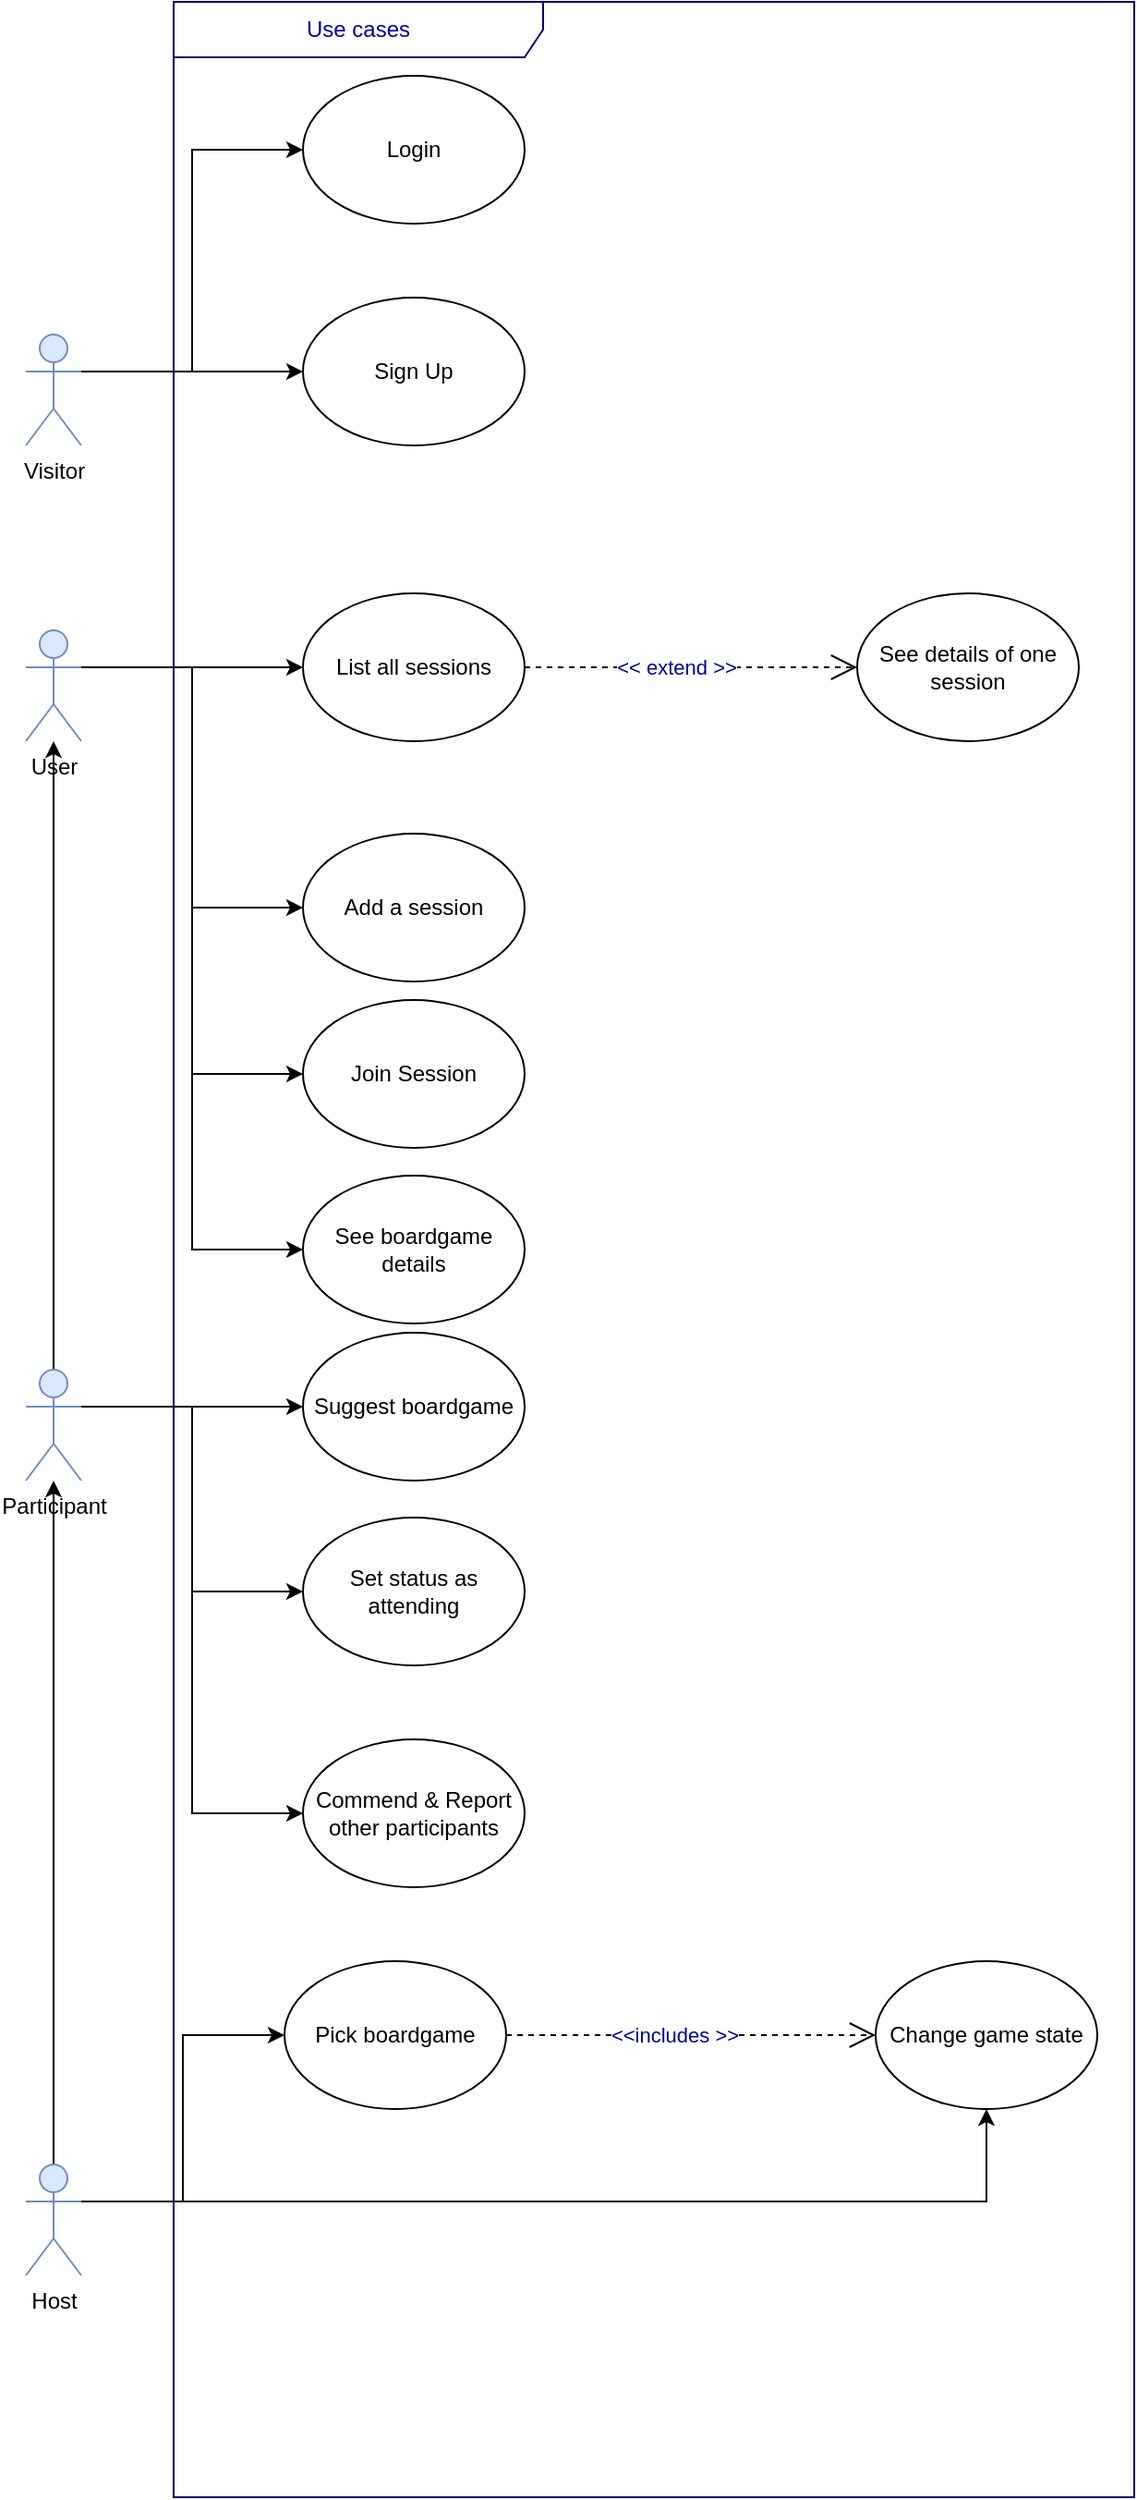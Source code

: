 <mxfile version="22.1.11" type="device">
  <diagram name="Page-1" id="noaU3ogScKFpp8RVBQ-J">
    <mxGraphModel dx="994" dy="638" grid="1" gridSize="10" guides="1" tooltips="1" connect="1" arrows="1" fold="1" page="1" pageScale="1" pageWidth="850" pageHeight="1100" math="0" shadow="0">
      <root>
        <mxCell id="0" />
        <mxCell id="1" parent="0" />
        <mxCell id="O52umq5jLyG61Uw0eohc-13" style="edgeStyle=orthogonalEdgeStyle;rounded=0;orthogonalLoop=1;jettySize=auto;html=1;exitX=1;exitY=0.333;exitDx=0;exitDy=0;exitPerimeter=0;entryX=0;entryY=0.5;entryDx=0;entryDy=0;" edge="1" parent="1" source="O52umq5jLyG61Uw0eohc-7" target="O52umq5jLyG61Uw0eohc-11">
          <mxGeometry relative="1" as="geometry" />
        </mxCell>
        <mxCell id="O52umq5jLyG61Uw0eohc-7" value="&lt;div&gt;Visitor&lt;/div&gt;" style="shape=umlActor;verticalLabelPosition=bottom;verticalAlign=top;html=1;fillColor=#dae8fc;strokeColor=#6c8ebf;" vertex="1" parent="1">
          <mxGeometry x="120" y="180" width="30" height="60" as="geometry" />
        </mxCell>
        <mxCell id="O52umq5jLyG61Uw0eohc-20" style="edgeStyle=orthogonalEdgeStyle;rounded=0;orthogonalLoop=1;jettySize=auto;html=1;exitX=1;exitY=0.333;exitDx=0;exitDy=0;exitPerimeter=0;entryX=0;entryY=0.5;entryDx=0;entryDy=0;" edge="1" parent="1" source="O52umq5jLyG61Uw0eohc-8" target="O52umq5jLyG61Uw0eohc-15">
          <mxGeometry relative="1" as="geometry" />
        </mxCell>
        <mxCell id="O52umq5jLyG61Uw0eohc-22" style="edgeStyle=orthogonalEdgeStyle;rounded=0;orthogonalLoop=1;jettySize=auto;html=1;exitX=1;exitY=0.333;exitDx=0;exitDy=0;exitPerimeter=0;entryX=0;entryY=0.5;entryDx=0;entryDy=0;" edge="1" parent="1" source="O52umq5jLyG61Uw0eohc-8" target="O52umq5jLyG61Uw0eohc-21">
          <mxGeometry relative="1" as="geometry" />
        </mxCell>
        <mxCell id="O52umq5jLyG61Uw0eohc-38" style="edgeStyle=orthogonalEdgeStyle;rounded=0;orthogonalLoop=1;jettySize=auto;html=1;exitX=1;exitY=0.333;exitDx=0;exitDy=0;exitPerimeter=0;entryX=0;entryY=0.5;entryDx=0;entryDy=0;" edge="1" parent="1" source="O52umq5jLyG61Uw0eohc-8" target="O52umq5jLyG61Uw0eohc-37">
          <mxGeometry relative="1" as="geometry" />
        </mxCell>
        <mxCell id="O52umq5jLyG61Uw0eohc-60" style="edgeStyle=orthogonalEdgeStyle;rounded=0;orthogonalLoop=1;jettySize=auto;html=1;exitX=1;exitY=0.333;exitDx=0;exitDy=0;exitPerimeter=0;entryX=0;entryY=0.5;entryDx=0;entryDy=0;" edge="1" parent="1" source="O52umq5jLyG61Uw0eohc-8" target="O52umq5jLyG61Uw0eohc-59">
          <mxGeometry relative="1" as="geometry" />
        </mxCell>
        <mxCell id="O52umq5jLyG61Uw0eohc-8" value="User" style="shape=umlActor;verticalLabelPosition=bottom;verticalAlign=top;html=1;fillColor=#dae8fc;strokeColor=#6c8ebf;" vertex="1" parent="1">
          <mxGeometry x="120" y="340" width="30" height="60" as="geometry" />
        </mxCell>
        <mxCell id="O52umq5jLyG61Uw0eohc-10" value="Use cases" style="shape=umlFrame;whiteSpace=wrap;html=1;strokeWidth=1;fillColor=none;width=200;height=30;fontColor=#000099;strokeColor=#000066;movable=0;resizable=0;rotatable=0;deletable=0;editable=0;locked=1;connectable=0;" vertex="1" parent="1">
          <mxGeometry x="200" width="520" height="1350" as="geometry" />
        </mxCell>
        <mxCell id="O52umq5jLyG61Uw0eohc-11" value="Login" style="ellipse;whiteSpace=wrap;html=1;" vertex="1" parent="1">
          <mxGeometry x="270" y="40" width="120" height="80" as="geometry" />
        </mxCell>
        <mxCell id="O52umq5jLyG61Uw0eohc-12" value="Sign Up" style="ellipse;whiteSpace=wrap;html=1;" vertex="1" parent="1">
          <mxGeometry x="270" y="160" width="120" height="80" as="geometry" />
        </mxCell>
        <mxCell id="O52umq5jLyG61Uw0eohc-14" style="edgeStyle=orthogonalEdgeStyle;rounded=0;orthogonalLoop=1;jettySize=auto;html=1;exitX=0;exitY=0.5;exitDx=0;exitDy=0;entryX=1;entryY=0.333;entryDx=0;entryDy=0;entryPerimeter=0;endArrow=none;endFill=0;startArrow=classic;startFill=1;" edge="1" parent="1" source="O52umq5jLyG61Uw0eohc-12" target="O52umq5jLyG61Uw0eohc-7">
          <mxGeometry relative="1" as="geometry" />
        </mxCell>
        <mxCell id="O52umq5jLyG61Uw0eohc-15" value="List all sessions" style="ellipse;whiteSpace=wrap;html=1;" vertex="1" parent="1">
          <mxGeometry x="270" y="320" width="120" height="80" as="geometry" />
        </mxCell>
        <mxCell id="O52umq5jLyG61Uw0eohc-18" value="&amp;lt;&amp;lt; extend &amp;gt;&amp;gt;" style="endArrow=open;endSize=12;dashed=1;html=1;fontColor=#000099;strokeColor=#000000;entryX=0;entryY=0.5;entryDx=0;entryDy=0;exitX=1;exitY=0.5;exitDx=0;exitDy=0;" edge="1" parent="1" source="O52umq5jLyG61Uw0eohc-15" target="O52umq5jLyG61Uw0eohc-19">
          <mxGeometry x="-0.093" width="160" relative="1" as="geometry">
            <mxPoint x="390" y="350" as="sourcePoint" />
            <mxPoint x="570" y="340" as="targetPoint" />
            <mxPoint as="offset" />
          </mxGeometry>
        </mxCell>
        <mxCell id="O52umq5jLyG61Uw0eohc-19" value="See details of one session" style="ellipse;whiteSpace=wrap;html=1;" vertex="1" parent="1">
          <mxGeometry x="570" y="320" width="120" height="80" as="geometry" />
        </mxCell>
        <mxCell id="O52umq5jLyG61Uw0eohc-21" value="Add a session" style="ellipse;whiteSpace=wrap;html=1;" vertex="1" parent="1">
          <mxGeometry x="270" y="450" width="120" height="80" as="geometry" />
        </mxCell>
        <mxCell id="O52umq5jLyG61Uw0eohc-33" style="edgeStyle=orthogonalEdgeStyle;rounded=0;orthogonalLoop=1;jettySize=auto;html=1;exitX=0.5;exitY=0;exitDx=0;exitDy=0;exitPerimeter=0;" edge="1" parent="1" source="O52umq5jLyG61Uw0eohc-23" target="O52umq5jLyG61Uw0eohc-29">
          <mxGeometry relative="1" as="geometry" />
        </mxCell>
        <mxCell id="O52umq5jLyG61Uw0eohc-40" style="edgeStyle=orthogonalEdgeStyle;rounded=0;orthogonalLoop=1;jettySize=auto;html=1;exitX=1;exitY=0.333;exitDx=0;exitDy=0;exitPerimeter=0;entryX=0;entryY=0.5;entryDx=0;entryDy=0;" edge="1" parent="1" source="O52umq5jLyG61Uw0eohc-23" target="O52umq5jLyG61Uw0eohc-39">
          <mxGeometry relative="1" as="geometry" />
        </mxCell>
        <mxCell id="O52umq5jLyG61Uw0eohc-55" style="edgeStyle=orthogonalEdgeStyle;rounded=0;orthogonalLoop=1;jettySize=auto;html=1;exitX=1;exitY=0.333;exitDx=0;exitDy=0;exitPerimeter=0;entryX=0.5;entryY=1;entryDx=0;entryDy=0;" edge="1" parent="1" source="O52umq5jLyG61Uw0eohc-23" target="O52umq5jLyG61Uw0eohc-45">
          <mxGeometry relative="1" as="geometry">
            <Array as="points">
              <mxPoint x="640" y="1190" />
            </Array>
          </mxGeometry>
        </mxCell>
        <mxCell id="O52umq5jLyG61Uw0eohc-23" value="Host" style="shape=umlActor;verticalLabelPosition=bottom;verticalAlign=top;html=1;fillColor=#dae8fc;strokeColor=#6c8ebf;" vertex="1" parent="1">
          <mxGeometry x="120" y="1170" width="30" height="60" as="geometry" />
        </mxCell>
        <mxCell id="O52umq5jLyG61Uw0eohc-32" style="edgeStyle=orthogonalEdgeStyle;rounded=0;orthogonalLoop=1;jettySize=auto;html=1;exitX=0.5;exitY=0;exitDx=0;exitDy=0;exitPerimeter=0;" edge="1" parent="1" source="O52umq5jLyG61Uw0eohc-29" target="O52umq5jLyG61Uw0eohc-8">
          <mxGeometry relative="1" as="geometry" />
        </mxCell>
        <mxCell id="O52umq5jLyG61Uw0eohc-35" style="edgeStyle=orthogonalEdgeStyle;rounded=0;orthogonalLoop=1;jettySize=auto;html=1;exitX=1;exitY=0.333;exitDx=0;exitDy=0;exitPerimeter=0;entryX=0;entryY=0.5;entryDx=0;entryDy=0;" edge="1" parent="1" source="O52umq5jLyG61Uw0eohc-29" target="O52umq5jLyG61Uw0eohc-34">
          <mxGeometry relative="1" as="geometry" />
        </mxCell>
        <mxCell id="O52umq5jLyG61Uw0eohc-42" style="edgeStyle=orthogonalEdgeStyle;rounded=0;orthogonalLoop=1;jettySize=auto;html=1;exitX=1;exitY=0.333;exitDx=0;exitDy=0;exitPerimeter=0;entryX=0;entryY=0.5;entryDx=0;entryDy=0;" edge="1" parent="1" source="O52umq5jLyG61Uw0eohc-29" target="O52umq5jLyG61Uw0eohc-41">
          <mxGeometry relative="1" as="geometry" />
        </mxCell>
        <mxCell id="O52umq5jLyG61Uw0eohc-57" style="edgeStyle=orthogonalEdgeStyle;rounded=0;orthogonalLoop=1;jettySize=auto;html=1;exitX=1;exitY=0.333;exitDx=0;exitDy=0;exitPerimeter=0;entryX=0;entryY=0.5;entryDx=0;entryDy=0;" edge="1" parent="1" source="O52umq5jLyG61Uw0eohc-29" target="O52umq5jLyG61Uw0eohc-56">
          <mxGeometry relative="1" as="geometry" />
        </mxCell>
        <mxCell id="O52umq5jLyG61Uw0eohc-29" value="Participant" style="shape=umlActor;verticalLabelPosition=bottom;verticalAlign=top;html=1;fillColor=#dae8fc;strokeColor=#6c8ebf;" vertex="1" parent="1">
          <mxGeometry x="120" y="740" width="30" height="60" as="geometry" />
        </mxCell>
        <mxCell id="O52umq5jLyG61Uw0eohc-34" value="Suggest boardgame" style="ellipse;whiteSpace=wrap;html=1;" vertex="1" parent="1">
          <mxGeometry x="270" y="720" width="120" height="80" as="geometry" />
        </mxCell>
        <mxCell id="O52umq5jLyG61Uw0eohc-37" value="Join Session" style="ellipse;whiteSpace=wrap;html=1;" vertex="1" parent="1">
          <mxGeometry x="270" y="540" width="120" height="80" as="geometry" />
        </mxCell>
        <mxCell id="O52umq5jLyG61Uw0eohc-39" value="Pick boardgame" style="ellipse;whiteSpace=wrap;html=1;" vertex="1" parent="1">
          <mxGeometry x="260" y="1060" width="120" height="80" as="geometry" />
        </mxCell>
        <mxCell id="O52umq5jLyG61Uw0eohc-41" value="Set status as attending" style="ellipse;whiteSpace=wrap;html=1;" vertex="1" parent="1">
          <mxGeometry x="270" y="820" width="120" height="80" as="geometry" />
        </mxCell>
        <mxCell id="O52umq5jLyG61Uw0eohc-45" value="Change game state" style="ellipse;whiteSpace=wrap;html=1;" vertex="1" parent="1">
          <mxGeometry x="580" y="1060" width="120" height="80" as="geometry" />
        </mxCell>
        <mxCell id="O52umq5jLyG61Uw0eohc-50" value="&amp;lt;&amp;lt;includes &amp;gt;&amp;gt;" style="endArrow=open;endSize=12;dashed=1;html=1;fontColor=#000099;strokeColor=#000000;exitX=1;exitY=0.5;exitDx=0;exitDy=0;" edge="1" parent="1" source="O52umq5jLyG61Uw0eohc-39">
          <mxGeometry x="-0.093" width="160" relative="1" as="geometry">
            <mxPoint x="390" y="1119.6" as="sourcePoint" />
            <mxPoint x="580" y="1100" as="targetPoint" />
            <mxPoint as="offset" />
          </mxGeometry>
        </mxCell>
        <mxCell id="O52umq5jLyG61Uw0eohc-56" value="Commend &amp;amp; Report other participants" style="ellipse;whiteSpace=wrap;html=1;" vertex="1" parent="1">
          <mxGeometry x="270" y="940" width="120" height="80" as="geometry" />
        </mxCell>
        <mxCell id="O52umq5jLyG61Uw0eohc-59" value="See boardgame details" style="ellipse;whiteSpace=wrap;html=1;" vertex="1" parent="1">
          <mxGeometry x="270" y="635" width="120" height="80" as="geometry" />
        </mxCell>
      </root>
    </mxGraphModel>
  </diagram>
</mxfile>
